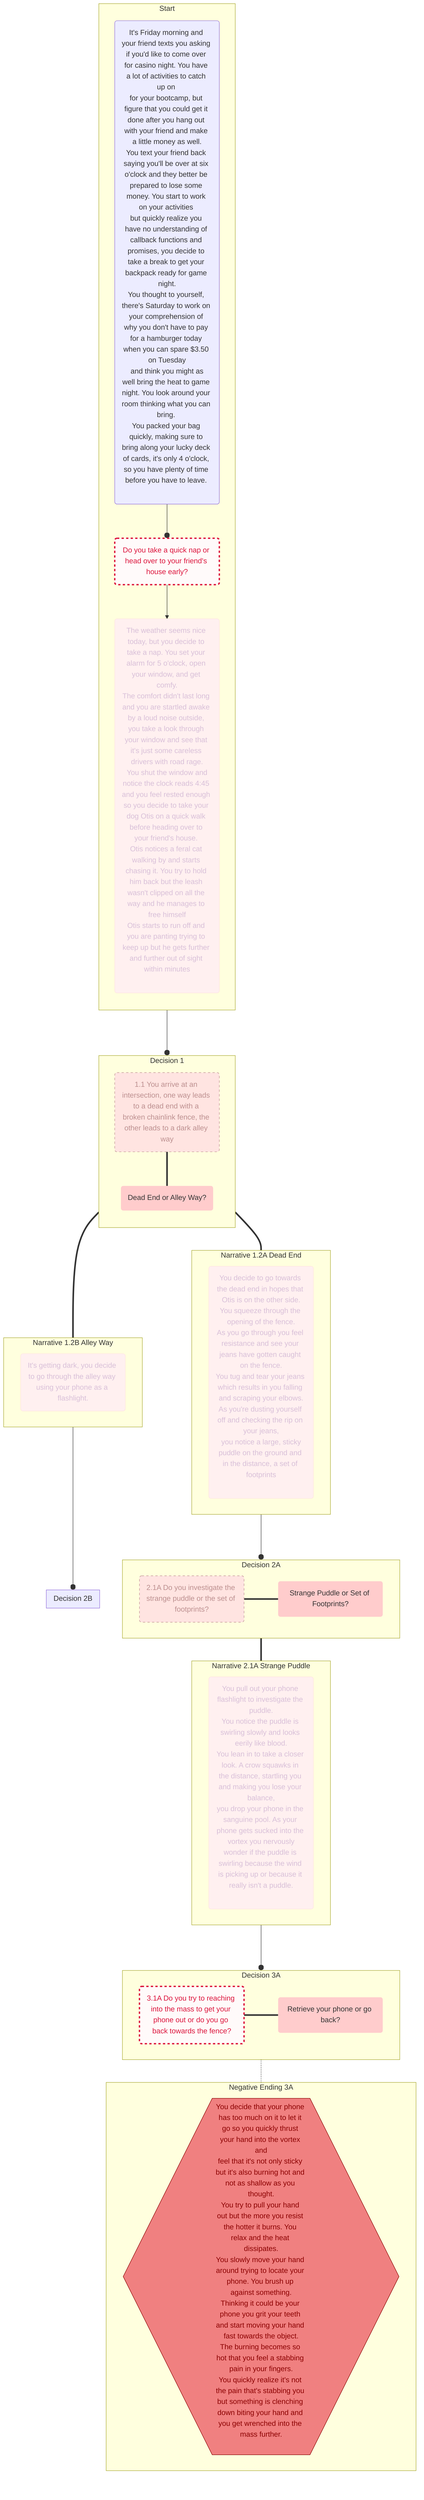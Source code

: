 flowchart TD
%% @config(./config.json)

%% Story Beginning
subgraph Story [Start]
direction TB
    S1(It's Friday morning and your friend texts you asking if you'd like to come over for casino night. You have a lot of activities to catch up on <br>for your bootcamp, but figure that you could get it done after you hang out with your friend and make a little money as well.<br>You text your friend back saying you'll be over at six o'clock and they better be prepared to lose some money. You start to work on your activities <br>but quickly realize you have no understanding of callback functions and promises, you decide to take a break to get your backpack ready for game night.<br>You thought to yourself, there's Saturday to work on your comprehension of why you don't have to pay for a hamburger today when you can spare $3.50 on Tuesday<br> and think you might as well bring the heat to game night. You look around your room thinking what you can bring. <br>You packed your bag quickly, making sure to bring along your lucky deck of cards, it's only 4 o'clock, so you have plenty of time before you have to leave. <br><br>)
    --o DA(Do you take a quick nap or head over to your friend's house early?)
    --> NA(The weather seems nice today, but you decide to take a nap. You set your alarm for 5 o'clock, open your window, and get comfy.<br>The comfort didn't last long and you are startled awake by a loud noise outside, you take a look through your window and see that it's just some careless drivers with road rage.<br> You shut the window and notice the clock reads 4:45 and you feel rested enough so you decide to take your dog Otis on a quick walk before heading over to your friend's house. <br>Otis notices a feral cat walking by and starts chasing it. You try to hold him back but the leash wasn't clipped on all the way and he manages to free himself<br>Otis starts to run off and you are panting trying to keep up but he gets further and further out of sight within minutes<br><br>)
end

%% Decision One: Dead End or Alley Way?
subgraph D1-1 [Decision 1]
direction TB
    D1.1(1.1 You arrive at an intersection, one way leads to a dead end with a broken chainlink fence, the other leads to a dark alley way)
    ===
    D1.1D(Dead End or Alley Way?)
end

	%% Dead End Path: Narrative
	subgraph N1-2A [Narrative 1.2A Dead End]
	direction LR
        N1.2A(You decide to go towards the dead end in hopes that Otis is on the other side.<br>You squeeze through the opening of the fence.<br>As you go through you feel resistance and see your jeans have gotten caught on the fence.<br>You tug and tear your jeans which results in you falling and scraping your elbows.<br>As you're dusting yourself off and checking the rip on your jeans,<br> you notice a large, sticky puddle on the ground and in the distance, a set of footprints<br><br>)
	end 
	
	%% Dead End Path: Decision Two A: Strange Puddle or Set of Footprints?
	subgraph D1-2A [Decision 2A]
		D2.1A(2.1A Do you investigate the strange puddle or the set of footprints?)
		=== D2.1AD(Strange Puddle or Set of Footprints?)
	end
	
		%% Strange Puddle Path: Narrative
		subgraph N2-1A [Narrative 2.1A Strange Puddle]
		N2.1A(You pull out your phone flashlight to investigate the puddle.<br>You notice the puddle is swirling slowly and looks eerily like blood.<br>You lean in to take a closer look. A crow squawks in the distance, startling you and making you lose your balance,<br>you drop your phone in the sanguine pool. As your phone gets sucked into the vortex you nervously<br>wonder if the puddle is swirling because the wind is picking up or because it really isn't a puddle.<br><br>)
		end
		%%  

		%% Strange Puddle Path: Decision
		subgraph D2-1A [Decision 3A]
			D3.1A(3.1A Do you try to reaching into the mass to get your phone out or do you go back towards the fence?)
			=== D3.1AD(Retrieve your phone or go back?)
		end
		%% 

		%% You consider reaching in the puddle for your phone but you become uneasy of the hypnotic swirling and decide to go back towards the fence.

		subgraph E3-1A [Negative Ending 3A]
			E3.1A{{You decide that your phone has too much on it to let it go so you quickly thrust your hand into the vortex and<br>feel that it's not only sticky but it's also burning hot and not as shallow as you thought.<br>You try to pull your hand out but the more you resist the hotter it burns. You relax and the heat dissipates.<br>You slowly move your hand around trying to locate your phone. You brush up against something.<br>Thinking it could be your phone you grit your teeth and start moving your hand fast towards the object.<br>The burning becomes so hot that you feel a stabbing pain in your fingers.<br>You quickly realize it's not the pain that's stabbing you but something is clenching down biting your hand and you get wrenched into the mass further.<br><br>}}
		end

		%% Set of Footprints Path: Narrative
		%% As your following the set of footprints you notice that the boot pattern is changing. Each print seems to gradually split down the middle and gets more pointed towards the toe. You look back and surprised, you see that you haven't been following boot prints but what looks to be like hoof prints. 
		
		%% Set of Footprints Path: Decision
		%% Confused, you wonder if you should head back or continue towards where the prints lead.
		%% Go back or continue?
	



	%% Alley Way Path: Narrative, Devil
	subgraph N1-2B [Narrative 1.2B Alley Way]
	N1.2B(It's getting dark, you decide to go through the alley way using your phone as a flashlight.)
	end 
	
	%% Alley Way Path: Decision Two B: Play in a Card Game or Lay Down and Die 
	subgraph D1-2B [Decision 2B]
	end


%% Path: Narrative
Story ---o D1-1
D1-1 === N1-2A ---o D1-2A
D1-2A === N2-1A ---o D2-1A -.- E3-1A
D1-1 === N1-2B ---o D1-2B 

%% Styles
classDef narrative fill: #fff0f0, color: thistle, stroke: mistyrose, stroke-width: 1px

classDef decisionCrit fill: snow, color: crimson, stroke: crimson, stroke-width: 3px, stroke-dasharray:  5 5

classDef decision fill: mistyrose, color: rosybrown, stroke: rosybrown, stroke-width: 1px, stroke-dasharray:  5 5

classDef endNeg fill: lightcoral, color: darkred, stroke: darkred, stroke-width: 1px

classDef endPos fill: lightgreen, color: darkgreen, stroke: green, stroke-width: 1px

classDef decPoint fill: #ffcccc, stroke-width: 0px

%% Apply Styles
class NA,NB,NC,N1.2A,N1.2B,N2.1A narrative;

class DA,D3.1A decisionCrit;

class D1,D1.1,D2.1A decision;

class D1.1D,D2.1AD,D3.1AD decPoint;

class E3B,E3.1A endNeg;

class E2B,E3A endPos;